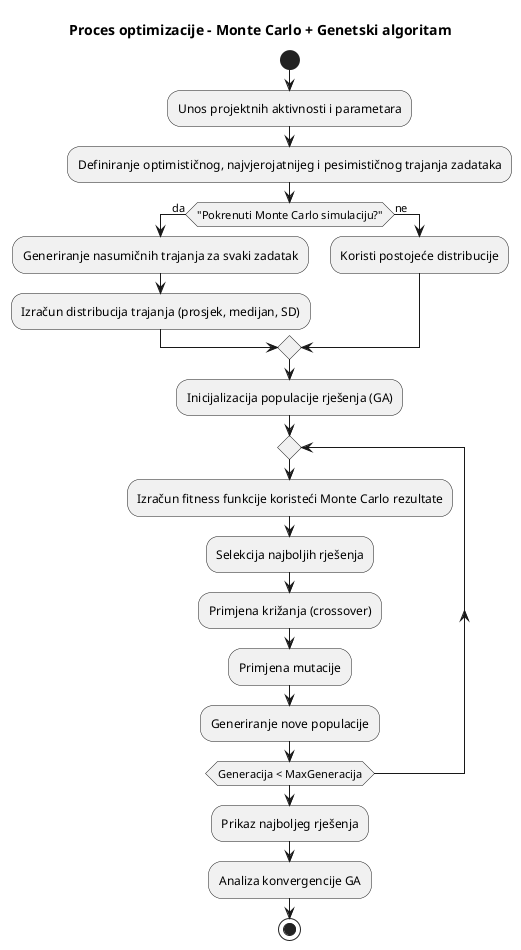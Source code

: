 @startuml
title Proces optimizacije - Monte Carlo + Genetski algoritam

start

:Unos projektnih aktivnosti i parametara;
:Definiranje optimističnog, najvjerojatnijeg i pesimističnog trajanja zadataka;

if ("Pokrenuti Monte Carlo simulaciju?") then (da)
  :Generiranje nasumičnih trajanja za svaki zadatak;
  :Izračun distribucija trajanja (prosjek, medijan, SD);
else (ne)
  :Koristi postojeće distribucije;
endif

:Inicijalizacija populacije rješenja (GA);
repeat
  :Izračun fitness funkcije koristeći Monte Carlo rezultate;
  :Selekcija najboljih rješenja;
  :Primjena križanja (crossover);
  :Primjena mutacije;
  :Generiranje nove populacije;
repeat while (Generacija < MaxGeneracija)

:Prikaz najboljeg rješenja;
:Analiza konvergencije GA;
stop
@enduml

